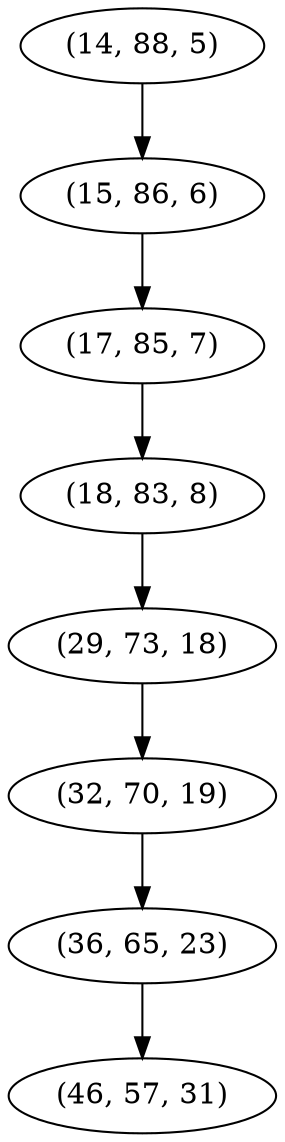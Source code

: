 digraph tree {
    "(14, 88, 5)";
    "(15, 86, 6)";
    "(17, 85, 7)";
    "(18, 83, 8)";
    "(29, 73, 18)";
    "(32, 70, 19)";
    "(36, 65, 23)";
    "(46, 57, 31)";
    "(14, 88, 5)" -> "(15, 86, 6)";
    "(15, 86, 6)" -> "(17, 85, 7)";
    "(17, 85, 7)" -> "(18, 83, 8)";
    "(18, 83, 8)" -> "(29, 73, 18)";
    "(29, 73, 18)" -> "(32, 70, 19)";
    "(32, 70, 19)" -> "(36, 65, 23)";
    "(36, 65, 23)" -> "(46, 57, 31)";
}
